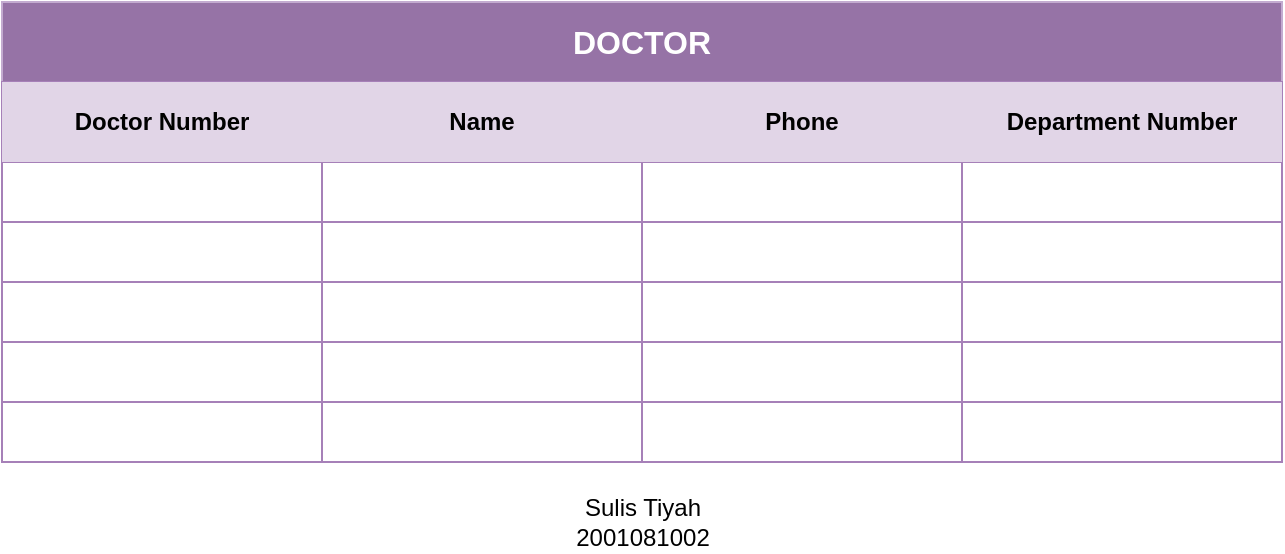 <mxfile version="13.9.9" type="device"><diagram id="jOCyHqp4UbXJMnn93Hf0" name="Page-1"><mxGraphModel dx="1024" dy="592" grid="1" gridSize="10" guides="1" tooltips="1" connect="1" arrows="1" fold="1" page="1" pageScale="1" pageWidth="827" pageHeight="1169" background="none" math="0" shadow="0"><root><mxCell id="0"/><mxCell id="1" parent="0"/><mxCell id="1R5dfQk-aeGwsiilAhYj-203" value="&lt;b&gt;&lt;font style=&quot;font-size: 16px&quot; color=&quot;#ffffff&quot;&gt;DOCTOR&lt;/font&gt;&lt;/b&gt;" style="whiteSpace=wrap;html=1;rounded=0;shadow=0;sketch=0;strokeColor=#C3ABD0;strokeWidth=1;fillColor=#9673A6;gradientColor=none;" vertex="1" parent="1"><mxGeometry x="80" y="80" width="640" height="40" as="geometry"/></mxCell><mxCell id="1R5dfQk-aeGwsiilAhYj-205" value="Sulis Tiyah&lt;br&gt;2001081002" style="text;html=1;resizable=0;autosize=1;align=center;verticalAlign=middle;points=[];fillColor=none;strokeColor=none;rounded=0;shadow=0;sketch=0;" vertex="1" parent="1"><mxGeometry x="360" y="325" width="80" height="30" as="geometry"/></mxCell><mxCell id="1R5dfQk-aeGwsiilAhYj-279" value="" style="shape=table;html=1;whiteSpace=wrap;startSize=0;container=1;collapsible=0;childLayout=tableLayout;strokeColor=#A680B8;" vertex="1" parent="1"><mxGeometry x="80" y="120" width="640" height="190" as="geometry"/></mxCell><mxCell id="1R5dfQk-aeGwsiilAhYj-280" value="" style="shape=partialRectangle;html=1;whiteSpace=wrap;collapsible=0;dropTarget=0;pointerEvents=0;fillColor=#e1d5e7;top=0;left=0;bottom=0;right=0;points=[[0,0.5],[1,0.5]];portConstraint=eastwest;strokeColor=#9673a6;" vertex="1" parent="1R5dfQk-aeGwsiilAhYj-279"><mxGeometry width="640" height="40" as="geometry"/></mxCell><mxCell id="1R5dfQk-aeGwsiilAhYj-281" value="&lt;b&gt;Doctor Number&lt;/b&gt;" style="shape=partialRectangle;html=1;whiteSpace=wrap;connectable=0;overflow=hidden;fillColor=none;top=0;left=0;bottom=0;right=0;" vertex="1" parent="1R5dfQk-aeGwsiilAhYj-280"><mxGeometry width="160" height="40" as="geometry"/></mxCell><mxCell id="1R5dfQk-aeGwsiilAhYj-282" value="&lt;b&gt;Name&lt;/b&gt;" style="shape=partialRectangle;html=1;whiteSpace=wrap;connectable=0;overflow=hidden;fillColor=none;top=0;left=0;bottom=0;right=0;" vertex="1" parent="1R5dfQk-aeGwsiilAhYj-280"><mxGeometry x="160" width="160" height="40" as="geometry"/></mxCell><mxCell id="1R5dfQk-aeGwsiilAhYj-283" value="&lt;b&gt;Phone&lt;/b&gt;" style="shape=partialRectangle;html=1;whiteSpace=wrap;connectable=0;overflow=hidden;fillColor=none;top=0;left=0;bottom=0;right=0;" vertex="1" parent="1R5dfQk-aeGwsiilAhYj-280"><mxGeometry x="320" width="160" height="40" as="geometry"/></mxCell><mxCell id="1R5dfQk-aeGwsiilAhYj-284" value="&lt;b&gt;Department Number&lt;/b&gt;" style="shape=partialRectangle;html=1;whiteSpace=wrap;connectable=0;overflow=hidden;fillColor=none;top=0;left=0;bottom=0;right=0;" vertex="1" parent="1R5dfQk-aeGwsiilAhYj-280"><mxGeometry x="480" width="160" height="40" as="geometry"/></mxCell><mxCell id="1R5dfQk-aeGwsiilAhYj-285" value="" style="shape=partialRectangle;html=1;whiteSpace=wrap;collapsible=0;dropTarget=0;pointerEvents=0;fillColor=none;top=0;left=0;bottom=0;right=0;points=[[0,0.5],[1,0.5]];portConstraint=eastwest;" vertex="1" parent="1R5dfQk-aeGwsiilAhYj-279"><mxGeometry y="40" width="640" height="30" as="geometry"/></mxCell><mxCell id="1R5dfQk-aeGwsiilAhYj-286" value="" style="shape=partialRectangle;html=1;whiteSpace=wrap;connectable=0;overflow=hidden;fillColor=none;top=0;left=0;bottom=0;right=0;" vertex="1" parent="1R5dfQk-aeGwsiilAhYj-285"><mxGeometry width="160" height="30" as="geometry"/></mxCell><mxCell id="1R5dfQk-aeGwsiilAhYj-287" value="" style="shape=partialRectangle;html=1;whiteSpace=wrap;connectable=0;overflow=hidden;fillColor=none;top=0;left=0;bottom=0;right=0;" vertex="1" parent="1R5dfQk-aeGwsiilAhYj-285"><mxGeometry x="160" width="160" height="30" as="geometry"/></mxCell><mxCell id="1R5dfQk-aeGwsiilAhYj-288" value="" style="shape=partialRectangle;html=1;whiteSpace=wrap;connectable=0;overflow=hidden;fillColor=none;top=0;left=0;bottom=0;right=0;" vertex="1" parent="1R5dfQk-aeGwsiilAhYj-285"><mxGeometry x="320" width="160" height="30" as="geometry"/></mxCell><mxCell id="1R5dfQk-aeGwsiilAhYj-289" value="" style="shape=partialRectangle;html=1;whiteSpace=wrap;connectable=0;overflow=hidden;fillColor=none;top=0;left=0;bottom=0;right=0;" vertex="1" parent="1R5dfQk-aeGwsiilAhYj-285"><mxGeometry x="480" width="160" height="30" as="geometry"/></mxCell><mxCell id="1R5dfQk-aeGwsiilAhYj-290" value="" style="shape=partialRectangle;html=1;whiteSpace=wrap;collapsible=0;dropTarget=0;pointerEvents=0;fillColor=none;top=0;left=0;bottom=0;right=0;points=[[0,0.5],[1,0.5]];portConstraint=eastwest;" vertex="1" parent="1R5dfQk-aeGwsiilAhYj-279"><mxGeometry y="70" width="640" height="30" as="geometry"/></mxCell><mxCell id="1R5dfQk-aeGwsiilAhYj-291" value="" style="shape=partialRectangle;html=1;whiteSpace=wrap;connectable=0;overflow=hidden;fillColor=none;top=0;left=0;bottom=0;right=0;" vertex="1" parent="1R5dfQk-aeGwsiilAhYj-290"><mxGeometry width="160" height="30" as="geometry"/></mxCell><mxCell id="1R5dfQk-aeGwsiilAhYj-292" value="" style="shape=partialRectangle;html=1;whiteSpace=wrap;connectable=0;overflow=hidden;fillColor=none;top=0;left=0;bottom=0;right=0;" vertex="1" parent="1R5dfQk-aeGwsiilAhYj-290"><mxGeometry x="160" width="160" height="30" as="geometry"/></mxCell><mxCell id="1R5dfQk-aeGwsiilAhYj-293" value="" style="shape=partialRectangle;html=1;whiteSpace=wrap;connectable=0;overflow=hidden;fillColor=none;top=0;left=0;bottom=0;right=0;" vertex="1" parent="1R5dfQk-aeGwsiilAhYj-290"><mxGeometry x="320" width="160" height="30" as="geometry"/></mxCell><mxCell id="1R5dfQk-aeGwsiilAhYj-294" value="" style="shape=partialRectangle;html=1;whiteSpace=wrap;connectable=0;overflow=hidden;fillColor=none;top=0;left=0;bottom=0;right=0;" vertex="1" parent="1R5dfQk-aeGwsiilAhYj-290"><mxGeometry x="480" width="160" height="30" as="geometry"/></mxCell><mxCell id="1R5dfQk-aeGwsiilAhYj-295" value="" style="shape=partialRectangle;html=1;whiteSpace=wrap;collapsible=0;dropTarget=0;pointerEvents=0;fillColor=none;top=0;left=0;bottom=0;right=0;points=[[0,0.5],[1,0.5]];portConstraint=eastwest;" vertex="1" parent="1R5dfQk-aeGwsiilAhYj-279"><mxGeometry y="100" width="640" height="30" as="geometry"/></mxCell><mxCell id="1R5dfQk-aeGwsiilAhYj-296" value="" style="shape=partialRectangle;html=1;whiteSpace=wrap;connectable=0;overflow=hidden;fillColor=none;top=0;left=0;bottom=0;right=0;" vertex="1" parent="1R5dfQk-aeGwsiilAhYj-295"><mxGeometry width="160" height="30" as="geometry"/></mxCell><mxCell id="1R5dfQk-aeGwsiilAhYj-297" value="" style="shape=partialRectangle;html=1;whiteSpace=wrap;connectable=0;overflow=hidden;fillColor=none;top=0;left=0;bottom=0;right=0;" vertex="1" parent="1R5dfQk-aeGwsiilAhYj-295"><mxGeometry x="160" width="160" height="30" as="geometry"/></mxCell><mxCell id="1R5dfQk-aeGwsiilAhYj-298" value="" style="shape=partialRectangle;html=1;whiteSpace=wrap;connectable=0;overflow=hidden;fillColor=none;top=0;left=0;bottom=0;right=0;" vertex="1" parent="1R5dfQk-aeGwsiilAhYj-295"><mxGeometry x="320" width="160" height="30" as="geometry"/></mxCell><mxCell id="1R5dfQk-aeGwsiilAhYj-299" value="" style="shape=partialRectangle;html=1;whiteSpace=wrap;connectable=0;overflow=hidden;fillColor=none;top=0;left=0;bottom=0;right=0;" vertex="1" parent="1R5dfQk-aeGwsiilAhYj-295"><mxGeometry x="480" width="160" height="30" as="geometry"/></mxCell><mxCell id="1R5dfQk-aeGwsiilAhYj-300" value="" style="shape=partialRectangle;html=1;whiteSpace=wrap;collapsible=0;dropTarget=0;pointerEvents=0;fillColor=none;top=0;left=0;bottom=0;right=0;points=[[0,0.5],[1,0.5]];portConstraint=eastwest;" vertex="1" parent="1R5dfQk-aeGwsiilAhYj-279"><mxGeometry y="130" width="640" height="30" as="geometry"/></mxCell><mxCell id="1R5dfQk-aeGwsiilAhYj-301" value="" style="shape=partialRectangle;html=1;whiteSpace=wrap;connectable=0;overflow=hidden;fillColor=none;top=0;left=0;bottom=0;right=0;" vertex="1" parent="1R5dfQk-aeGwsiilAhYj-300"><mxGeometry width="160" height="30" as="geometry"/></mxCell><mxCell id="1R5dfQk-aeGwsiilAhYj-302" value="" style="shape=partialRectangle;html=1;whiteSpace=wrap;connectable=0;overflow=hidden;fillColor=none;top=0;left=0;bottom=0;right=0;" vertex="1" parent="1R5dfQk-aeGwsiilAhYj-300"><mxGeometry x="160" width="160" height="30" as="geometry"/></mxCell><mxCell id="1R5dfQk-aeGwsiilAhYj-303" value="" style="shape=partialRectangle;html=1;whiteSpace=wrap;connectable=0;overflow=hidden;fillColor=none;top=0;left=0;bottom=0;right=0;" vertex="1" parent="1R5dfQk-aeGwsiilAhYj-300"><mxGeometry x="320" width="160" height="30" as="geometry"/></mxCell><mxCell id="1R5dfQk-aeGwsiilAhYj-304" value="" style="shape=partialRectangle;html=1;whiteSpace=wrap;connectable=0;overflow=hidden;fillColor=none;top=0;left=0;bottom=0;right=0;" vertex="1" parent="1R5dfQk-aeGwsiilAhYj-300"><mxGeometry x="480" width="160" height="30" as="geometry"/></mxCell><mxCell id="1R5dfQk-aeGwsiilAhYj-305" value="" style="shape=partialRectangle;html=1;whiteSpace=wrap;collapsible=0;dropTarget=0;pointerEvents=0;fillColor=none;top=0;left=0;bottom=0;right=0;points=[[0,0.5],[1,0.5]];portConstraint=eastwest;" vertex="1" parent="1R5dfQk-aeGwsiilAhYj-279"><mxGeometry y="160" width="640" height="30" as="geometry"/></mxCell><mxCell id="1R5dfQk-aeGwsiilAhYj-306" value="" style="shape=partialRectangle;html=1;whiteSpace=wrap;connectable=0;overflow=hidden;fillColor=none;top=0;left=0;bottom=0;right=0;" vertex="1" parent="1R5dfQk-aeGwsiilAhYj-305"><mxGeometry width="160" height="30" as="geometry"/></mxCell><mxCell id="1R5dfQk-aeGwsiilAhYj-307" value="" style="shape=partialRectangle;html=1;whiteSpace=wrap;connectable=0;overflow=hidden;fillColor=none;top=0;left=0;bottom=0;right=0;" vertex="1" parent="1R5dfQk-aeGwsiilAhYj-305"><mxGeometry x="160" width="160" height="30" as="geometry"/></mxCell><mxCell id="1R5dfQk-aeGwsiilAhYj-308" value="" style="shape=partialRectangle;html=1;whiteSpace=wrap;connectable=0;overflow=hidden;fillColor=none;top=0;left=0;bottom=0;right=0;" vertex="1" parent="1R5dfQk-aeGwsiilAhYj-305"><mxGeometry x="320" width="160" height="30" as="geometry"/></mxCell><mxCell id="1R5dfQk-aeGwsiilAhYj-309" value="" style="shape=partialRectangle;html=1;whiteSpace=wrap;connectable=0;overflow=hidden;fillColor=none;top=0;left=0;bottom=0;right=0;" vertex="1" parent="1R5dfQk-aeGwsiilAhYj-305"><mxGeometry x="480" width="160" height="30" as="geometry"/></mxCell></root></mxGraphModel></diagram></mxfile>